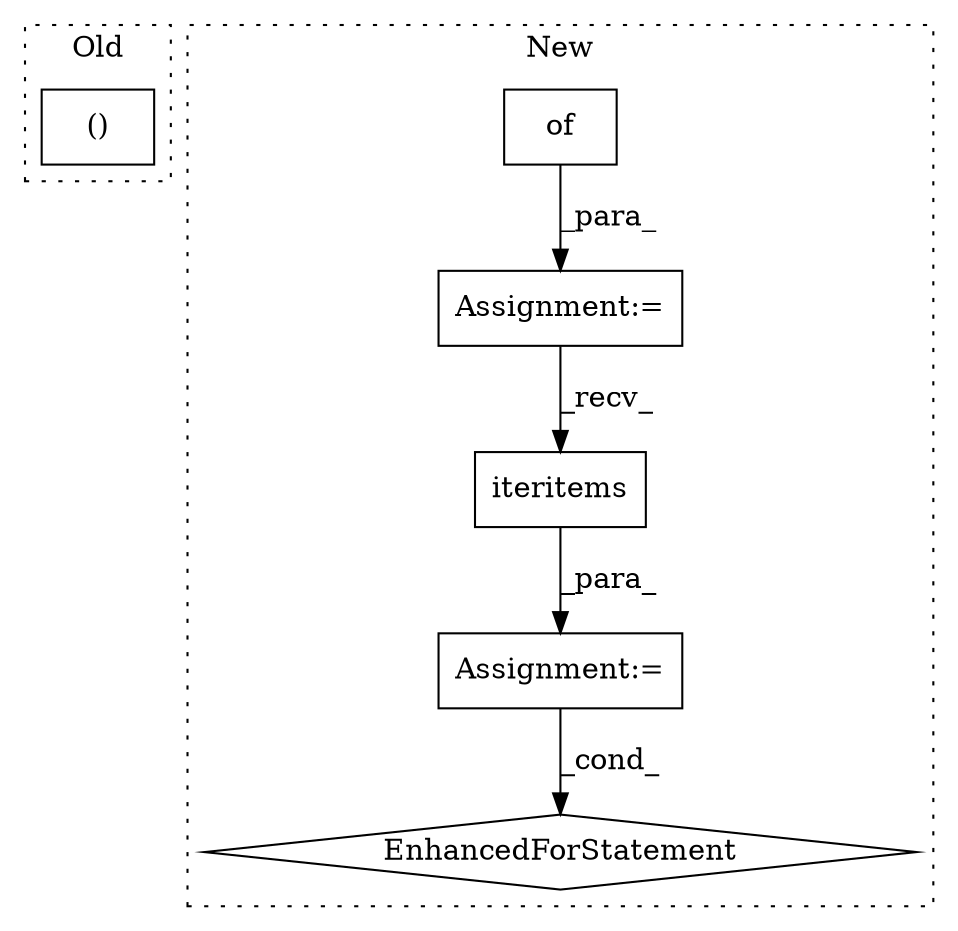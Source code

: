 digraph G {
subgraph cluster0 {
1 [label="()" a="106" s="4514" l="17" shape="box"];
label = "Old";
style="dotted";
}
subgraph cluster1 {
2 [label="iteritems" a="32" s="5013" l="11" shape="box"];
3 [label="Assignment:=" a="7" s="4920,5024" l="66,2" shape="box"];
4 [label="EnhancedForStatement" a="70" s="4920,5024" l="66,2" shape="diamond"];
5 [label="Assignment:=" a="7" s="4396" l="1" shape="box"];
6 [label="of" a="32" s="4460,4912" l="3,1" shape="box"];
label = "New";
style="dotted";
}
2 -> 3 [label="_para_"];
3 -> 4 [label="_cond_"];
5 -> 2 [label="_recv_"];
6 -> 5 [label="_para_"];
}